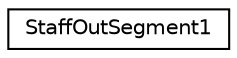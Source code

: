 digraph G
{
  edge [fontname="Helvetica",fontsize="10",labelfontname="Helvetica",labelfontsize="10"];
  node [fontname="Helvetica",fontsize="10",shape=record];
  rankdir="LR";
  Node1 [label="StaffOutSegment1",height=0.2,width=0.4,color="black", fillcolor="white", style="filled",URL="$interface_staff_out_segment1.html"];
}

